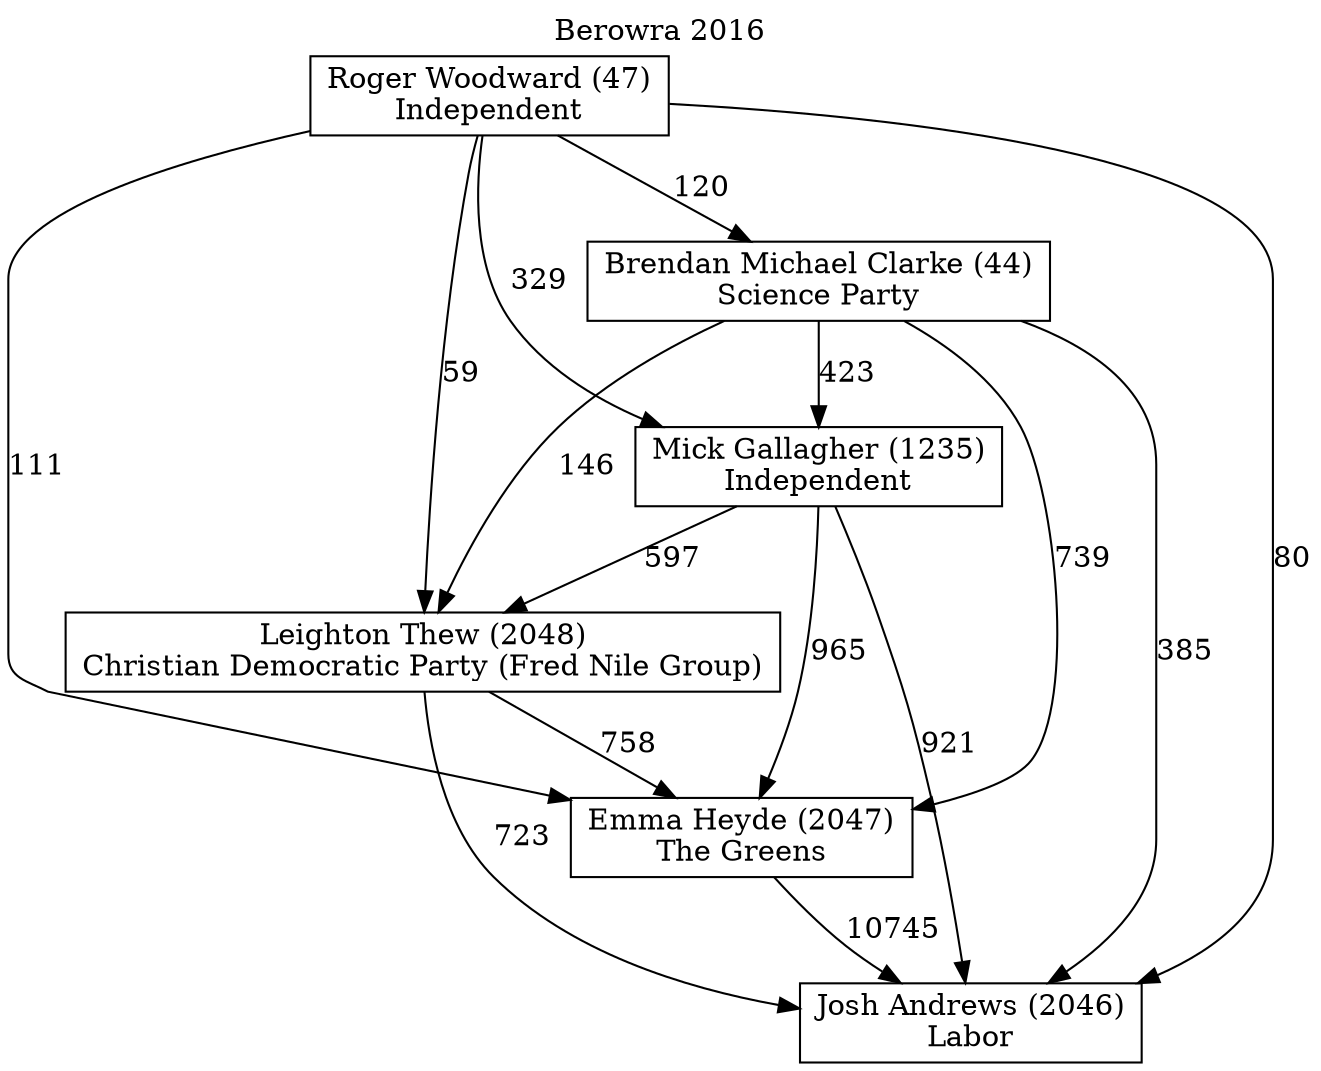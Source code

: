 // House preference flow
digraph "Josh Andrews (2046)_Berowra_2016" {
	graph [label="Berowra 2016" labelloc=t mclimit=10]
	node [shape=box]
	"Josh Andrews (2046)" [label="Josh Andrews (2046)
Labor"]
	"Brendan Michael Clarke (44)" [label="Brendan Michael Clarke (44)
Science Party"]
	"Mick Gallagher (1235)" [label="Mick Gallagher (1235)
Independent"]
	"Leighton Thew (2048)" [label="Leighton Thew (2048)
Christian Democratic Party (Fred Nile Group)"]
	"Emma Heyde (2047)" [label="Emma Heyde (2047)
The Greens"]
	"Roger Woodward (47)" [label="Roger Woodward (47)
Independent"]
	"Brendan Michael Clarke (44)" -> "Emma Heyde (2047)" [label=739]
	"Brendan Michael Clarke (44)" -> "Josh Andrews (2046)" [label=385]
	"Roger Woodward (47)" -> "Josh Andrews (2046)" [label=80]
	"Roger Woodward (47)" -> "Brendan Michael Clarke (44)" [label=120]
	"Roger Woodward (47)" -> "Leighton Thew (2048)" [label=59]
	"Mick Gallagher (1235)" -> "Leighton Thew (2048)" [label=597]
	"Roger Woodward (47)" -> "Emma Heyde (2047)" [label=111]
	"Leighton Thew (2048)" -> "Josh Andrews (2046)" [label=723]
	"Mick Gallagher (1235)" -> "Emma Heyde (2047)" [label=965]
	"Brendan Michael Clarke (44)" -> "Leighton Thew (2048)" [label=146]
	"Emma Heyde (2047)" -> "Josh Andrews (2046)" [label=10745]
	"Mick Gallagher (1235)" -> "Josh Andrews (2046)" [label=921]
	"Leighton Thew (2048)" -> "Emma Heyde (2047)" [label=758]
	"Brendan Michael Clarke (44)" -> "Mick Gallagher (1235)" [label=423]
	"Roger Woodward (47)" -> "Mick Gallagher (1235)" [label=329]
}

